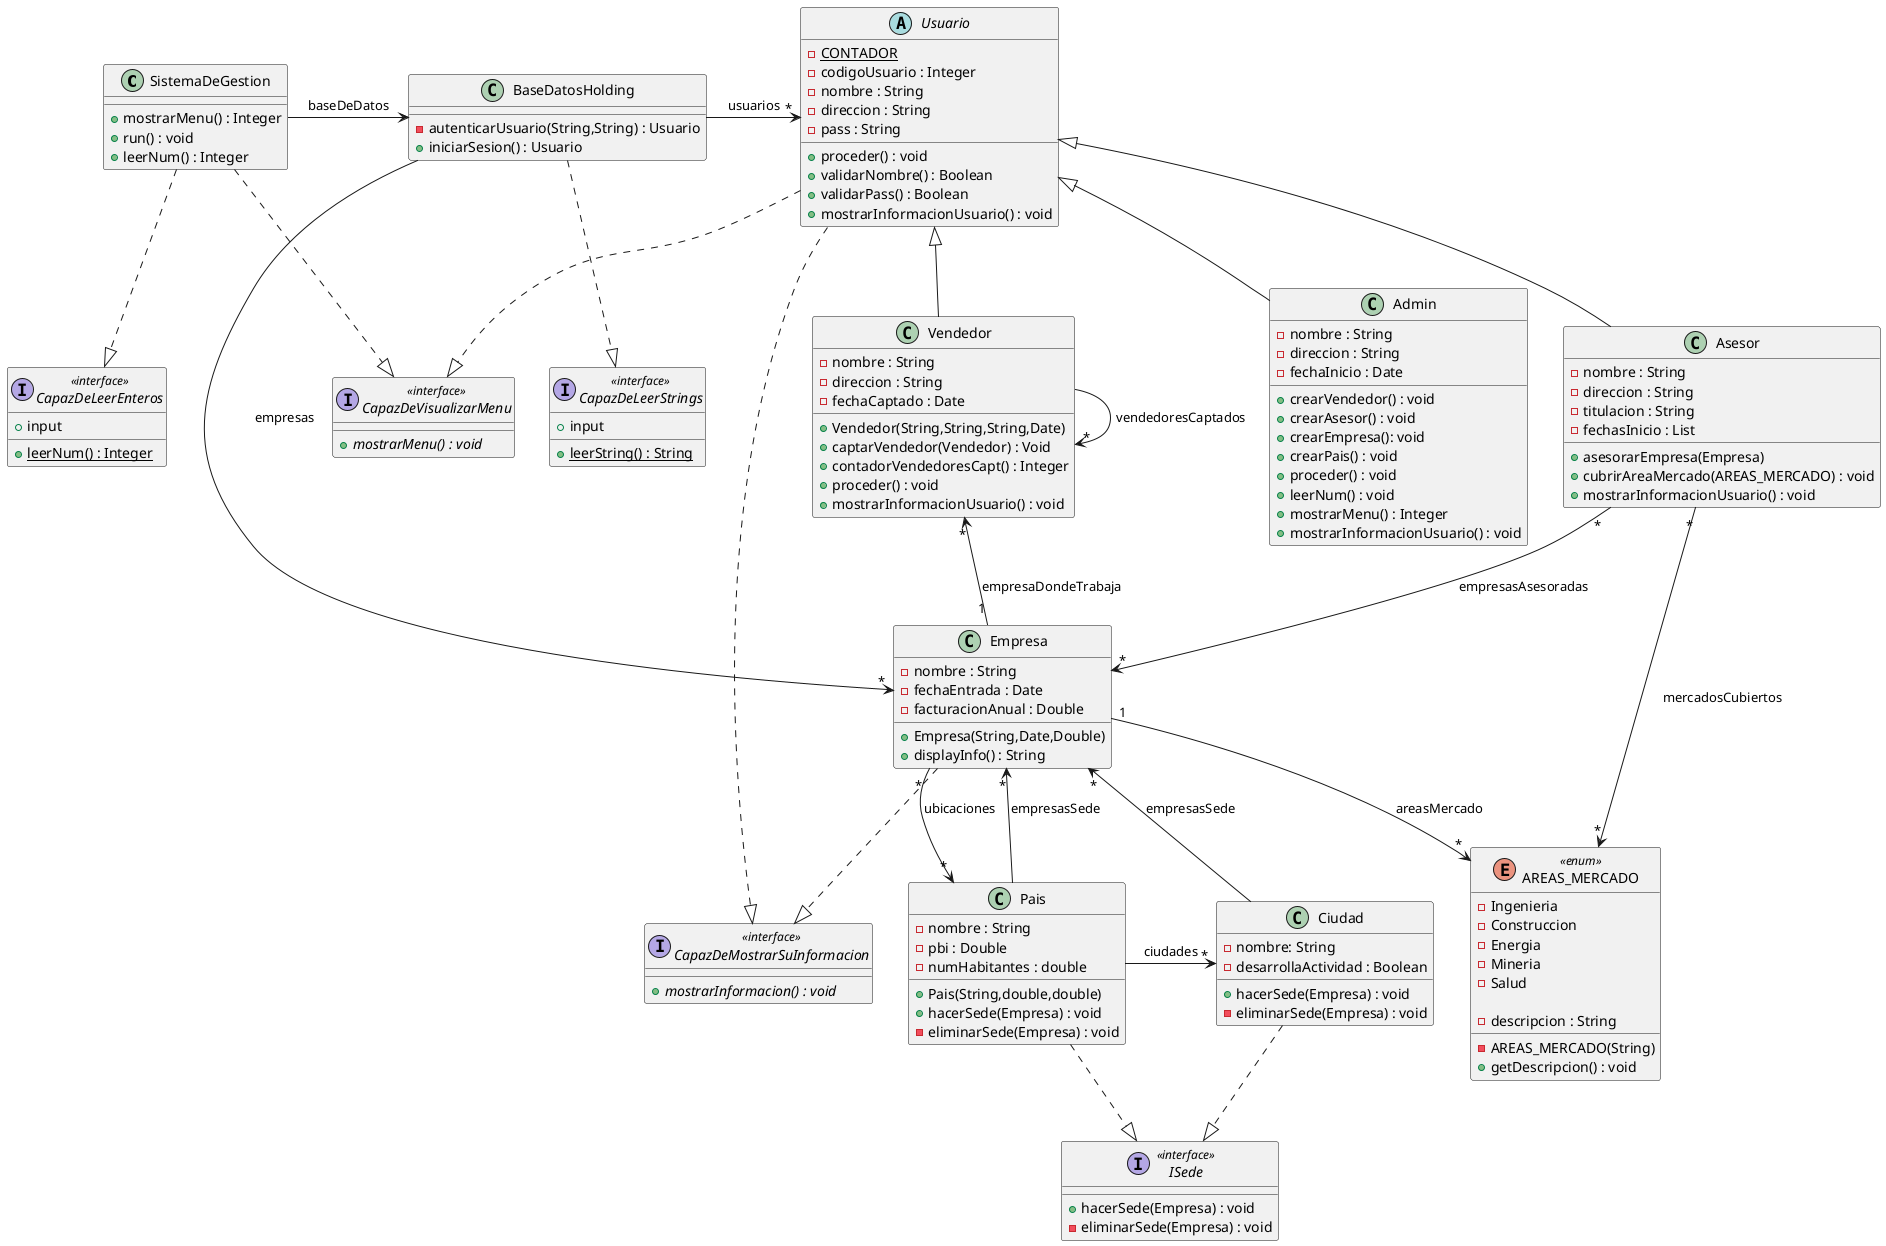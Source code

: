 @startuml
class SistemaDeGestion{
+mostrarMenu() : Integer
+run() : void
+leerNum() : Integer
}

class BaseDatosHolding{
-autenticarUsuario(String,String) : Usuario
+iniciarSesion() : Usuario
}

abstract Usuario{
-{static} CONTADOR
-codigoUsuario : Integer
-nombre : String
-direccion : String
-pass : String

+proceder() : void
+validarNombre() : Boolean
+validarPass() : Boolean
+mostrarInformacionUsuario() : void
}

class Vendedor extends Usuario{
    -nombre : String
    -direccion : String
    -fechaCaptado : Date
    +Vendedor(String,String,String,Date)
    +captarVendedor(Vendedor) : Void
    +contadorVendedoresCapt() : Integer
    +proceder() : void
    +mostrarInformacionUsuario() : void

}

class Empresa{
    -nombre : String
    -fechaEntrada : Date
    -facturacionAnual : Double
    +Empresa(String,Date,Double)
    +displayInfo() : String
}

enum  AREAS_MERCADO <<enum>> {
    -Ingenieria
    -Construccion
    -Energia
    -Mineria
    -Salud

    -descripcion : String

    -AREAS_MERCADO(String)
    +getDescripcion() : void

}

class Pais{
    -nombre : String
    -pbi : Double
    -numHabitantes : double

    +Pais(String,double,double)
    +hacerSede(Empresa) : void
    -eliminarSede(Empresa) : void
}

class Ciudad{
    -nombre: String
    -desarrollaActividad : Boolean

    +hacerSede(Empresa) : void
    -eliminarSede(Empresa) : void
}

interface ISede <<interface>>{
    +hacerSede(Empresa) : void
    -eliminarSede(Empresa) : void
}

interface CapazDeLeerEnteros <<interface>>{
    +input
    +{static} leerNum() : Integer
}

interface CapazDeLeerStrings <<interface>>{
    +input
    +{static} leerString() : String
}

interface CapazDeVisualizarMenu <<interface>>{
    +{abstract} mostrarMenu() : void
}

interface CapazDeMostrarSuInformacion <<interface>>{
    +{abstract} mostrarInformacion() : void
}

class Asesor extends Usuario{
-nombre : String
-direccion : String
-titulacion : String
-fechasInicio : List
+asesorarEmpresa(Empresa)
+cubrirAreaMercado(AREAS_MERCADO) : void
+mostrarInformacionUsuario() : void

}

class Admin extends Usuario{
-nombre : String
-direccion : String
-fechaInicio : Date
+crearVendedor() : void
+crearAsesor() : void
+crearEmpresa(): void
+crearPais() : void
+proceder() : void
+leerNum() : void
+mostrarMenu() : Integer
+mostrarInformacionUsuario() : void
}


SistemaDeGestion -> BaseDatosHolding : "baseDeDatos"
SistemaDeGestion -.|> CapazDeLeerEnteros
SistemaDeGestion -.|> CapazDeVisualizarMenu
BaseDatosHolding -> "*" Usuario : usuarios
BaseDatosHolding -> "*" Empresa : empresas
BaseDatosHolding -.|> CapazDeLeerStrings
Usuario -.|> CapazDeVisualizarMenu
Usuario -.|> CapazDeMostrarSuInformacion
Vendedor "*"<-- "1" Empresa : empresaDondeTrabaja
Vendedor -> "*" Vendedor : vendedoresCaptados
Empresa "1"--> "*" AREAS_MERCADO : areasMercado
Empresa "*" --> "*" Pais : ubicaciones
Empresa -.|> CapazDeMostrarSuInformacion
Pais -> "*" Ciudad : ciudades
Pais -.|> ISede
Pais --> "*" Empresa : empresasSede
Ciudad -.|> ISede
Ciudad --> "*" Empresa : empresasSede
Asesor "*"--> "*" AREAS_MERCADO : mercadosCubiertos
Asesor "*" --> "*" Empresa : empresasAsesoradas


@enduml